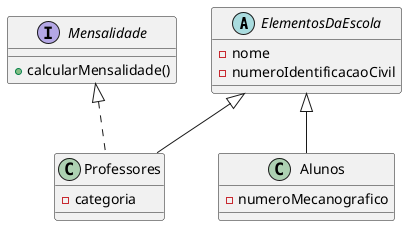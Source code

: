 @startuml
'https://plantuml.com/class-diagram

abstract class ElementosDaEscola{
-nome
-numeroIdentificacaoCivil
}

class Professores{
-categoria
}
class Alunos{
-numeroMecanografico
}
interface Mensalidade{
+calcularMensalidade()
}

ElementosDaEscola <|-- Professores
ElementosDaEscola <|-- Alunos

Mensalidade <|.. Professores
'Alunos <|.. Mensalidade

@enduml